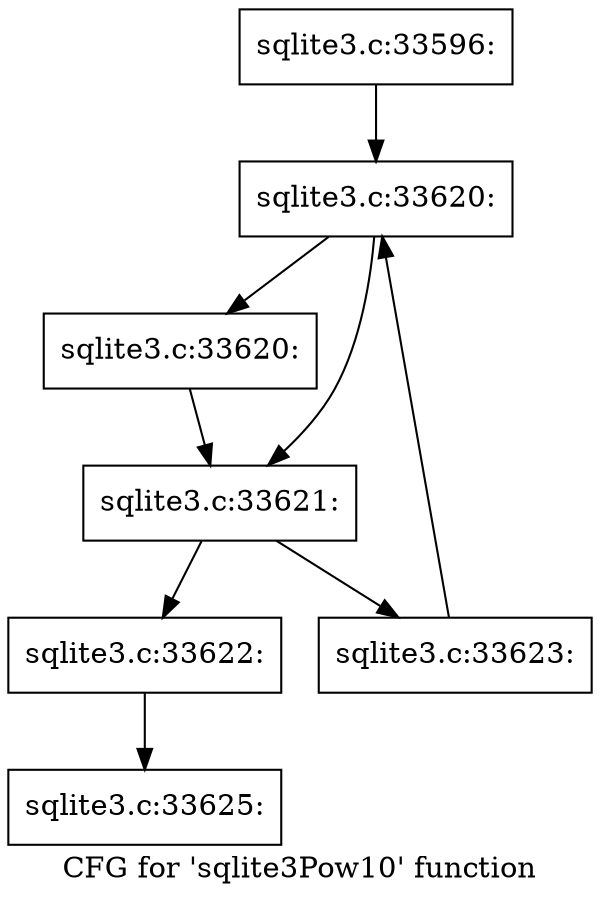digraph "CFG for 'sqlite3Pow10' function" {
	label="CFG for 'sqlite3Pow10' function";

	Node0x55c0f7b0f140 [shape=record,label="{sqlite3.c:33596:}"];
	Node0x55c0f7b0f140 -> Node0x55c0f7b11790;
	Node0x55c0f7b11790 [shape=record,label="{sqlite3.c:33620:}"];
	Node0x55c0f7b11790 -> Node0x55c0f7b11960;
	Node0x55c0f7b11790 -> Node0x55c0f7b119b0;
	Node0x55c0f7b11960 [shape=record,label="{sqlite3.c:33620:}"];
	Node0x55c0f7b11960 -> Node0x55c0f7b119b0;
	Node0x55c0f7b119b0 [shape=record,label="{sqlite3.c:33621:}"];
	Node0x55c0f7b119b0 -> Node0x55c0f7b122c0;
	Node0x55c0f7b119b0 -> Node0x55c0f7b12310;
	Node0x55c0f7b122c0 [shape=record,label="{sqlite3.c:33622:}"];
	Node0x55c0f7b122c0 -> Node0x55c0f7b11470;
	Node0x55c0f7b12310 [shape=record,label="{sqlite3.c:33623:}"];
	Node0x55c0f7b12310 -> Node0x55c0f7b11790;
	Node0x55c0f7b11470 [shape=record,label="{sqlite3.c:33625:}"];
}
